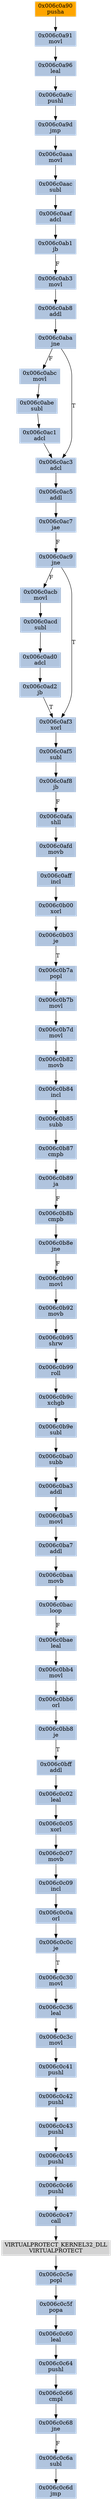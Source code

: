 strict digraph G {
	graph [bgcolor=transparent,
		name=G
	];
	node [color=lightsteelblue,
		fillcolor=lightsteelblue,
		shape=rectangle,
		style=filled
	];
	"0x006c0b7a"	[label="0x006c0b7a
popl"];
	"0x006c0b7b"	[label="0x006c0b7b
movl"];
	"0x006c0b7a" -> "0x006c0b7b"	[color="#000000"];
	"0x006c0c5e"	[label="0x006c0c5e
popl"];
	"0x006c0c5f"	[label="0x006c0c5f
popa"];
	"0x006c0c5e" -> "0x006c0c5f"	[color="#000000"];
	"0x006c0abe"	[label="0x006c0abe
subl"];
	"0x006c0ac1"	[label="0x006c0ac1
adcl"];
	"0x006c0abe" -> "0x006c0ac1"	[color="#000000"];
	"0x006c0a90"	[color=lightgrey,
		fillcolor=orange,
		label="0x006c0a90
pusha"];
	"0x006c0a91"	[label="0x006c0a91
movl"];
	"0x006c0a90" -> "0x006c0a91"	[color="#000000"];
	"0x006c0bae"	[label="0x006c0bae
leal"];
	"0x006c0bb4"	[label="0x006c0bb4
movl"];
	"0x006c0bae" -> "0x006c0bb4"	[color="#000000"];
	"0x006c0ba5"	[label="0x006c0ba5
movl"];
	"0x006c0ba7"	[label="0x006c0ba7
addl"];
	"0x006c0ba5" -> "0x006c0ba7"	[color="#000000"];
	"0x006c0c05"	[label="0x006c0c05
xorl"];
	"0x006c0c07"	[label="0x006c0c07
movb"];
	"0x006c0c05" -> "0x006c0c07"	[color="#000000"];
	"0x006c0afd"	[label="0x006c0afd
movb"];
	"0x006c0aff"	[label="0x006c0aff
incl"];
	"0x006c0afd" -> "0x006c0aff"	[color="#000000"];
	"0x006c0ab1"	[label="0x006c0ab1
jb"];
	"0x006c0ab3"	[label="0x006c0ab3
movl"];
	"0x006c0ab1" -> "0x006c0ab3"	[color="#000000",
		label=F];
	VIRTUALPROTECT_KERNEL32_DLL	[color=lightgrey,
		fillcolor=lightgrey,
		label="VIRTUALPROTECT_KERNEL32_DLL
VIRTUALPROTECT"];
	VIRTUALPROTECT_KERNEL32_DLL -> "0x006c0c5e"	[color="#000000"];
	"0x006c0b87"	[label="0x006c0b87
cmpb"];
	"0x006c0b89"	[label="0x006c0b89
ja"];
	"0x006c0b87" -> "0x006c0b89"	[color="#000000"];
	"0x006c0c60"	[label="0x006c0c60
leal"];
	"0x006c0c64"	[label="0x006c0c64
pushl"];
	"0x006c0c60" -> "0x006c0c64"	[color="#000000"];
	"0x006c0b00"	[label="0x006c0b00
xorl"];
	"0x006c0b03"	[label="0x006c0b03
je"];
	"0x006c0b00" -> "0x006c0b03"	[color="#000000"];
	"0x006c0c47"	[label="0x006c0c47
call"];
	"0x006c0c47" -> VIRTUALPROTECT_KERNEL32_DLL	[color="#000000"];
	"0x006c0c30"	[label="0x006c0c30
movl"];
	"0x006c0c36"	[label="0x006c0c36
leal"];
	"0x006c0c30" -> "0x006c0c36"	[color="#000000"];
	"0x006c0aff" -> "0x006c0b00"	[color="#000000"];
	"0x006c0b90"	[label="0x006c0b90
movl"];
	"0x006c0b92"	[label="0x006c0b92
movb"];
	"0x006c0b90" -> "0x006c0b92"	[color="#000000"];
	"0x006c0c41"	[label="0x006c0c41
pushl"];
	"0x006c0c42"	[label="0x006c0c42
pushl"];
	"0x006c0c41" -> "0x006c0c42"	[color="#000000"];
	"0x006c0a9c"	[label="0x006c0a9c
pushl"];
	"0x006c0a9d"	[label="0x006c0a9d
jmp"];
	"0x006c0a9c" -> "0x006c0a9d"	[color="#000000"];
	"0x006c0bb8"	[label="0x006c0bb8
je"];
	"0x006c0bff"	[label="0x006c0bff
addl"];
	"0x006c0bb8" -> "0x006c0bff"	[color="#000000",
		label=T];
	"0x006c0c02"	[label="0x006c0c02
leal"];
	"0x006c0c02" -> "0x006c0c05"	[color="#000000"];
	"0x006c0c66"	[label="0x006c0c66
cmpl"];
	"0x006c0c68"	[label="0x006c0c68
jne"];
	"0x006c0c66" -> "0x006c0c68"	[color="#000000"];
	"0x006c0c09"	[label="0x006c0c09
incl"];
	"0x006c0c07" -> "0x006c0c09"	[color="#000000"];
	"0x006c0b95"	[label="0x006c0b95
shrw"];
	"0x006c0b92" -> "0x006c0b95"	[color="#000000"];
	"0x006c0b8b"	[label="0x006c0b8b
cmpb"];
	"0x006c0b8e"	[label="0x006c0b8e
jne"];
	"0x006c0b8b" -> "0x006c0b8e"	[color="#000000"];
	"0x006c0b99"	[label="0x006c0b99
roll"];
	"0x006c0b9c"	[label="0x006c0b9c
xchgb"];
	"0x006c0b99" -> "0x006c0b9c"	[color="#000000"];
	"0x006c0baa"	[label="0x006c0baa
movb"];
	"0x006c0ba7" -> "0x006c0baa"	[color="#000000"];
	"0x006c0bac"	[label="0x006c0bac
loop"];
	"0x006c0baa" -> "0x006c0bac"	[color="#000000"];
	"0x006c0afa"	[label="0x006c0afa
shll"];
	"0x006c0afa" -> "0x006c0afd"	[color="#000000"];
	"0x006c0c43"	[label="0x006c0c43
pushl"];
	"0x006c0c42" -> "0x006c0c43"	[color="#000000"];
	"0x006c0ba3"	[label="0x006c0ba3
addl"];
	"0x006c0ba3" -> "0x006c0ba5"	[color="#000000"];
	"0x006c0aaa"	[label="0x006c0aaa
movl"];
	"0x006c0a9d" -> "0x006c0aaa"	[color="#000000"];
	"0x006c0acb"	[label="0x006c0acb
movl"];
	"0x006c0acd"	[label="0x006c0acd
subl"];
	"0x006c0acb" -> "0x006c0acd"	[color="#000000"];
	"0x006c0abc"	[label="0x006c0abc
movl"];
	"0x006c0abc" -> "0x006c0abe"	[color="#000000"];
	"0x006c0ac3"	[label="0x006c0ac3
adcl"];
	"0x006c0ac1" -> "0x006c0ac3"	[color="#000000"];
	"0x006c0b82"	[label="0x006c0b82
movb"];
	"0x006c0b84"	[label="0x006c0b84
incl"];
	"0x006c0b82" -> "0x006c0b84"	[color="#000000"];
	"0x006c0bb6"	[label="0x006c0bb6
orl"];
	"0x006c0bb6" -> "0x006c0bb8"	[color="#000000"];
	"0x006c0af5"	[label="0x006c0af5
subl"];
	"0x006c0af8"	[label="0x006c0af8
jb"];
	"0x006c0af5" -> "0x006c0af8"	[color="#000000"];
	"0x006c0b9e"	[label="0x006c0b9e
subl"];
	"0x006c0b9c" -> "0x006c0b9e"	[color="#000000"];
	"0x006c0ad0"	[label="0x006c0ad0
adcl"];
	"0x006c0ad2"	[label="0x006c0ad2
jb"];
	"0x006c0ad0" -> "0x006c0ad2"	[color="#000000"];
	"0x006c0ab8"	[label="0x006c0ab8
addl"];
	"0x006c0aba"	[label="0x006c0aba
jne"];
	"0x006c0ab8" -> "0x006c0aba"	[color="#000000"];
	"0x006c0aaf"	[label="0x006c0aaf
adcl"];
	"0x006c0aaf" -> "0x006c0ab1"	[color="#000000"];
	"0x006c0b85"	[label="0x006c0b85
subb"];
	"0x006c0b85" -> "0x006c0b87"	[color="#000000"];
	"0x006c0aba" -> "0x006c0abc"	[color="#000000",
		label=F];
	"0x006c0aba" -> "0x006c0ac3"	[color="#000000",
		label=T];
	"0x006c0c3c"	[label="0x006c0c3c
movl"];
	"0x006c0c3c" -> "0x006c0c41"	[color="#000000"];
	"0x006c0af3"	[label="0x006c0af3
xorl"];
	"0x006c0ad2" -> "0x006c0af3"	[color="#000000",
		label=T];
	"0x006c0ba0"	[label="0x006c0ba0
subb"];
	"0x006c0b9e" -> "0x006c0ba0"	[color="#000000"];
	"0x006c0bb4" -> "0x006c0bb6"	[color="#000000"];
	"0x006c0ac9"	[label="0x006c0ac9
jne"];
	"0x006c0ac9" -> "0x006c0acb"	[color="#000000",
		label=F];
	"0x006c0ac9" -> "0x006c0af3"	[color="#000000",
		label=T];
	"0x006c0a96"	[label="0x006c0a96
leal"];
	"0x006c0a96" -> "0x006c0a9c"	[color="#000000"];
	"0x006c0c45"	[label="0x006c0c45
pushl"];
	"0x006c0c43" -> "0x006c0c45"	[color="#000000"];
	"0x006c0bff" -> "0x006c0c02"	[color="#000000"];
	"0x006c0ac7"	[label="0x006c0ac7
jae"];
	"0x006c0ac7" -> "0x006c0ac9"	[color="#000000",
		label=F];
	"0x006c0c46"	[label="0x006c0c46
pushl"];
	"0x006c0c45" -> "0x006c0c46"	[color="#000000"];
	"0x006c0ac5"	[label="0x006c0ac5
addl"];
	"0x006c0ac3" -> "0x006c0ac5"	[color="#000000"];
	"0x006c0aac"	[label="0x006c0aac
subl"];
	"0x006c0aac" -> "0x006c0aaf"	[color="#000000"];
	"0x006c0c6d"	[label="0x006c0c6d
jmp"];
	"0x006c0c0a"	[label="0x006c0c0a
orl"];
	"0x006c0c09" -> "0x006c0c0a"	[color="#000000"];
	"0x006c0b89" -> "0x006c0b8b"	[color="#000000",
		label=F];
	"0x006c0c36" -> "0x006c0c3c"	[color="#000000"];
	"0x006c0ab3" -> "0x006c0ab8"	[color="#000000"];
	"0x006c0aaa" -> "0x006c0aac"	[color="#000000"];
	"0x006c0b7d"	[label="0x006c0b7d
movl"];
	"0x006c0b7b" -> "0x006c0b7d"	[color="#000000"];
	"0x006c0c46" -> "0x006c0c47"	[color="#000000"];
	"0x006c0c5f" -> "0x006c0c60"	[color="#000000"];
	"0x006c0acd" -> "0x006c0ad0"	[color="#000000"];
	"0x006c0ba0" -> "0x006c0ba3"	[color="#000000"];
	"0x006c0af3" -> "0x006c0af5"	[color="#000000"];
	"0x006c0b84" -> "0x006c0b85"	[color="#000000"];
	"0x006c0b95" -> "0x006c0b99"	[color="#000000"];
	"0x006c0af8" -> "0x006c0afa"	[color="#000000",
		label=F];
	"0x006c0c6a"	[label="0x006c0c6a
subl"];
	"0x006c0c68" -> "0x006c0c6a"	[color="#000000",
		label=F];
	"0x006c0a91" -> "0x006c0a96"	[color="#000000"];
	"0x006c0c6a" -> "0x006c0c6d"	[color="#000000"];
	"0x006c0b03" -> "0x006c0b7a"	[color="#000000",
		label=T];
	"0x006c0c0c"	[label="0x006c0c0c
je"];
	"0x006c0c0a" -> "0x006c0c0c"	[color="#000000"];
	"0x006c0c0c" -> "0x006c0c30"	[color="#000000",
		label=T];
	"0x006c0b8e" -> "0x006c0b90"	[color="#000000",
		label=F];
	"0x006c0bac" -> "0x006c0bae"	[color="#000000",
		label=F];
	"0x006c0ac5" -> "0x006c0ac7"	[color="#000000"];
	"0x006c0b7d" -> "0x006c0b82"	[color="#000000"];
	"0x006c0c64" -> "0x006c0c66"	[color="#000000"];
}
